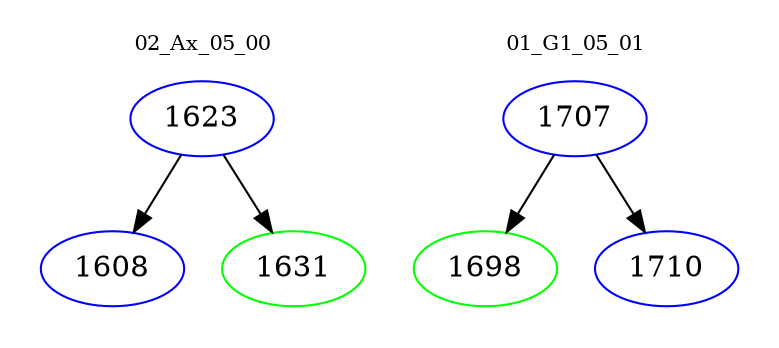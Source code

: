digraph{
subgraph cluster_0 {
color = white
label = "02_Ax_05_00";
fontsize=10;
T0_1623 [label="1623", color="blue"]
T0_1623 -> T0_1608 [color="black"]
T0_1608 [label="1608", color="blue"]
T0_1623 -> T0_1631 [color="black"]
T0_1631 [label="1631", color="green"]
}
subgraph cluster_1 {
color = white
label = "01_G1_05_01";
fontsize=10;
T1_1707 [label="1707", color="blue"]
T1_1707 -> T1_1698 [color="black"]
T1_1698 [label="1698", color="green"]
T1_1707 -> T1_1710 [color="black"]
T1_1710 [label="1710", color="blue"]
}
}
